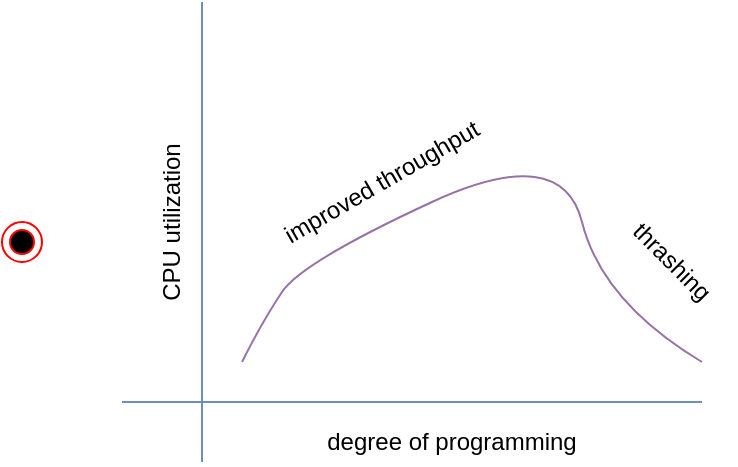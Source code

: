 <mxfile version="12.2.2" type="device" pages="1"><diagram id="9Uork6IVh7QYRJyZX_FL" name="Page-1"><mxGraphModel dx="577" dy="336" grid="1" gridSize="10" guides="1" tooltips="1" connect="1" arrows="1" fold="1" page="1" pageScale="1" pageWidth="850" pageHeight="1100" math="0" shadow="0"><root><mxCell id="0"/><mxCell id="1" parent="0"/><mxCell id="uyVjmTGd9u74ZxUzjcoX-2" value="" style="endArrow=none;html=1;fillColor=#dae8fc;strokeColor=#6c8ebf;" edge="1" parent="1"><mxGeometry width="50" height="50" relative="1" as="geometry"><mxPoint x="200" y="390" as="sourcePoint"/><mxPoint x="200" y="160" as="targetPoint"/></mxGeometry></mxCell><mxCell id="uyVjmTGd9u74ZxUzjcoX-3" value="" style="endArrow=none;html=1;fillColor=#dae8fc;strokeColor=#6c8ebf;" edge="1" parent="1"><mxGeometry width="50" height="50" relative="1" as="geometry"><mxPoint x="160" y="360" as="sourcePoint"/><mxPoint x="450" y="360" as="targetPoint"/></mxGeometry></mxCell><mxCell id="uyVjmTGd9u74ZxUzjcoX-4" value="degree of programming" style="text;html=1;strokeColor=none;fillColor=none;align=center;verticalAlign=middle;whiteSpace=wrap;rounded=0;" vertex="1" parent="1"><mxGeometry x="250" y="370" width="150" height="20" as="geometry"/></mxCell><mxCell id="uyVjmTGd9u74ZxUzjcoX-6" value="CPU utilization" style="text;html=1;strokeColor=none;fillColor=none;align=center;verticalAlign=middle;whiteSpace=wrap;rounded=0;rotation=-90;" vertex="1" parent="1"><mxGeometry x="110" y="260" width="150" height="20" as="geometry"/></mxCell><mxCell id="uyVjmTGd9u74ZxUzjcoX-8" value="" style="curved=1;endArrow=none;html=1;endFill=0;fillColor=#e1d5e7;strokeColor=#9673a6;" edge="1" parent="1"><mxGeometry width="50" height="50" relative="1" as="geometry"><mxPoint x="220" y="340" as="sourcePoint"/><mxPoint x="450" y="340" as="targetPoint"/><Array as="points"><mxPoint x="230" y="320"/><mxPoint x="250" y="290"/><mxPoint x="380" y="230"/><mxPoint x="400" y="310"/></Array></mxGeometry></mxCell><mxCell id="uyVjmTGd9u74ZxUzjcoX-9" value="improved throughput" style="text;html=1;strokeColor=none;fillColor=none;align=center;verticalAlign=middle;whiteSpace=wrap;rounded=0;rotation=-30;" vertex="1" parent="1"><mxGeometry x="220" y="240" width="140" height="20" as="geometry"/></mxCell><mxCell id="uyVjmTGd9u74ZxUzjcoX-10" value="thrashing" style="text;html=1;strokeColor=none;fillColor=none;align=center;verticalAlign=middle;whiteSpace=wrap;rounded=0;rotation=45;" vertex="1" parent="1"><mxGeometry x="400" y="280" width="70" height="20" as="geometry"/></mxCell><mxCell id="uyVjmTGd9u74ZxUzjcoX-11" value="" style="ellipse;html=1;shape=endState;fillColor=#000000;strokeColor=#ff0000;" vertex="1" parent="1"><mxGeometry x="100" y="270" width="20" height="20" as="geometry"/></mxCell></root></mxGraphModel></diagram></mxfile>